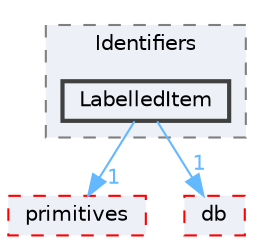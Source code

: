 digraph "src/OpenFOAM/containers/Identifiers/LabelledItem"
{
 // LATEX_PDF_SIZE
  bgcolor="transparent";
  edge [fontname=Helvetica,fontsize=10,labelfontname=Helvetica,labelfontsize=10];
  node [fontname=Helvetica,fontsize=10,shape=box,height=0.2,width=0.4];
  compound=true
  subgraph clusterdir_7b02221aae33c3dde3ca692245a81729 {
    graph [ bgcolor="#edf0f7", pencolor="grey50", label="Identifiers", fontname=Helvetica,fontsize=10 style="filled,dashed", URL="dir_7b02221aae33c3dde3ca692245a81729.html",tooltip=""]
  dir_d9247f61cc104f7d5c573cef818008fe [label="LabelledItem", fillcolor="#edf0f7", color="grey25", style="filled,bold", URL="dir_d9247f61cc104f7d5c573cef818008fe.html",tooltip=""];
  }
  dir_3e50f45338116b169052b428016851aa [label="primitives", fillcolor="#edf0f7", color="red", style="filled,dashed", URL="dir_3e50f45338116b169052b428016851aa.html",tooltip=""];
  dir_63c634f7a7cfd679ac26c67fb30fc32f [label="db", fillcolor="#edf0f7", color="red", style="filled,dashed", URL="dir_63c634f7a7cfd679ac26c67fb30fc32f.html",tooltip=""];
  dir_d9247f61cc104f7d5c573cef818008fe->dir_3e50f45338116b169052b428016851aa [headlabel="1", labeldistance=1.5 headhref="dir_002060_003069.html" href="dir_002060_003069.html" color="steelblue1" fontcolor="steelblue1"];
  dir_d9247f61cc104f7d5c573cef818008fe->dir_63c634f7a7cfd679ac26c67fb30fc32f [headlabel="1", labeldistance=1.5 headhref="dir_002060_000817.html" href="dir_002060_000817.html" color="steelblue1" fontcolor="steelblue1"];
}
